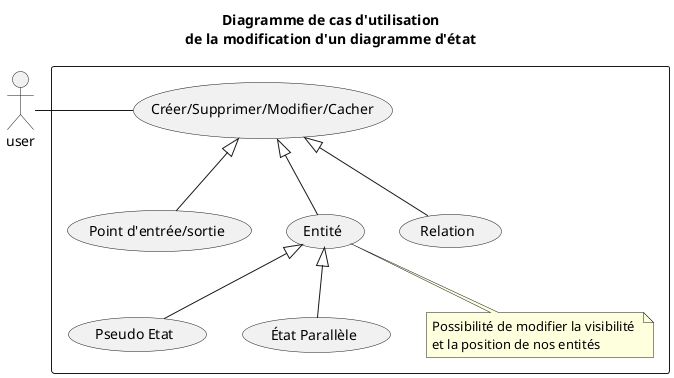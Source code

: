 @startuml
title Diagramme de cas d'utilisation\nde la modification d'un diagramme d'état
actor :user:

rectangle {
	(Créer/Supprimer/Modifier/Cacher) as (CrEt)
	(Pseudo Etat) as (CrPsEt)

	(État Parallèle) as (CrEtPr)
	(Point d'entrée/sortie) as (CrPtE)

	:user: - (CrEt)
        (CrEt) <|-- (Entité)
        (CrEt) <|-- (Relation)  
        (CrEt) <|-- (CrPtE)

	(Entité) <|-- (CrEtPr)
	(Entité) <|-- (CrPsEt)
        
        note bottom of (Entité)
            Possibilité de modifier la visibilité 
            et la position de nos entités
	end note
	
}
@enduml